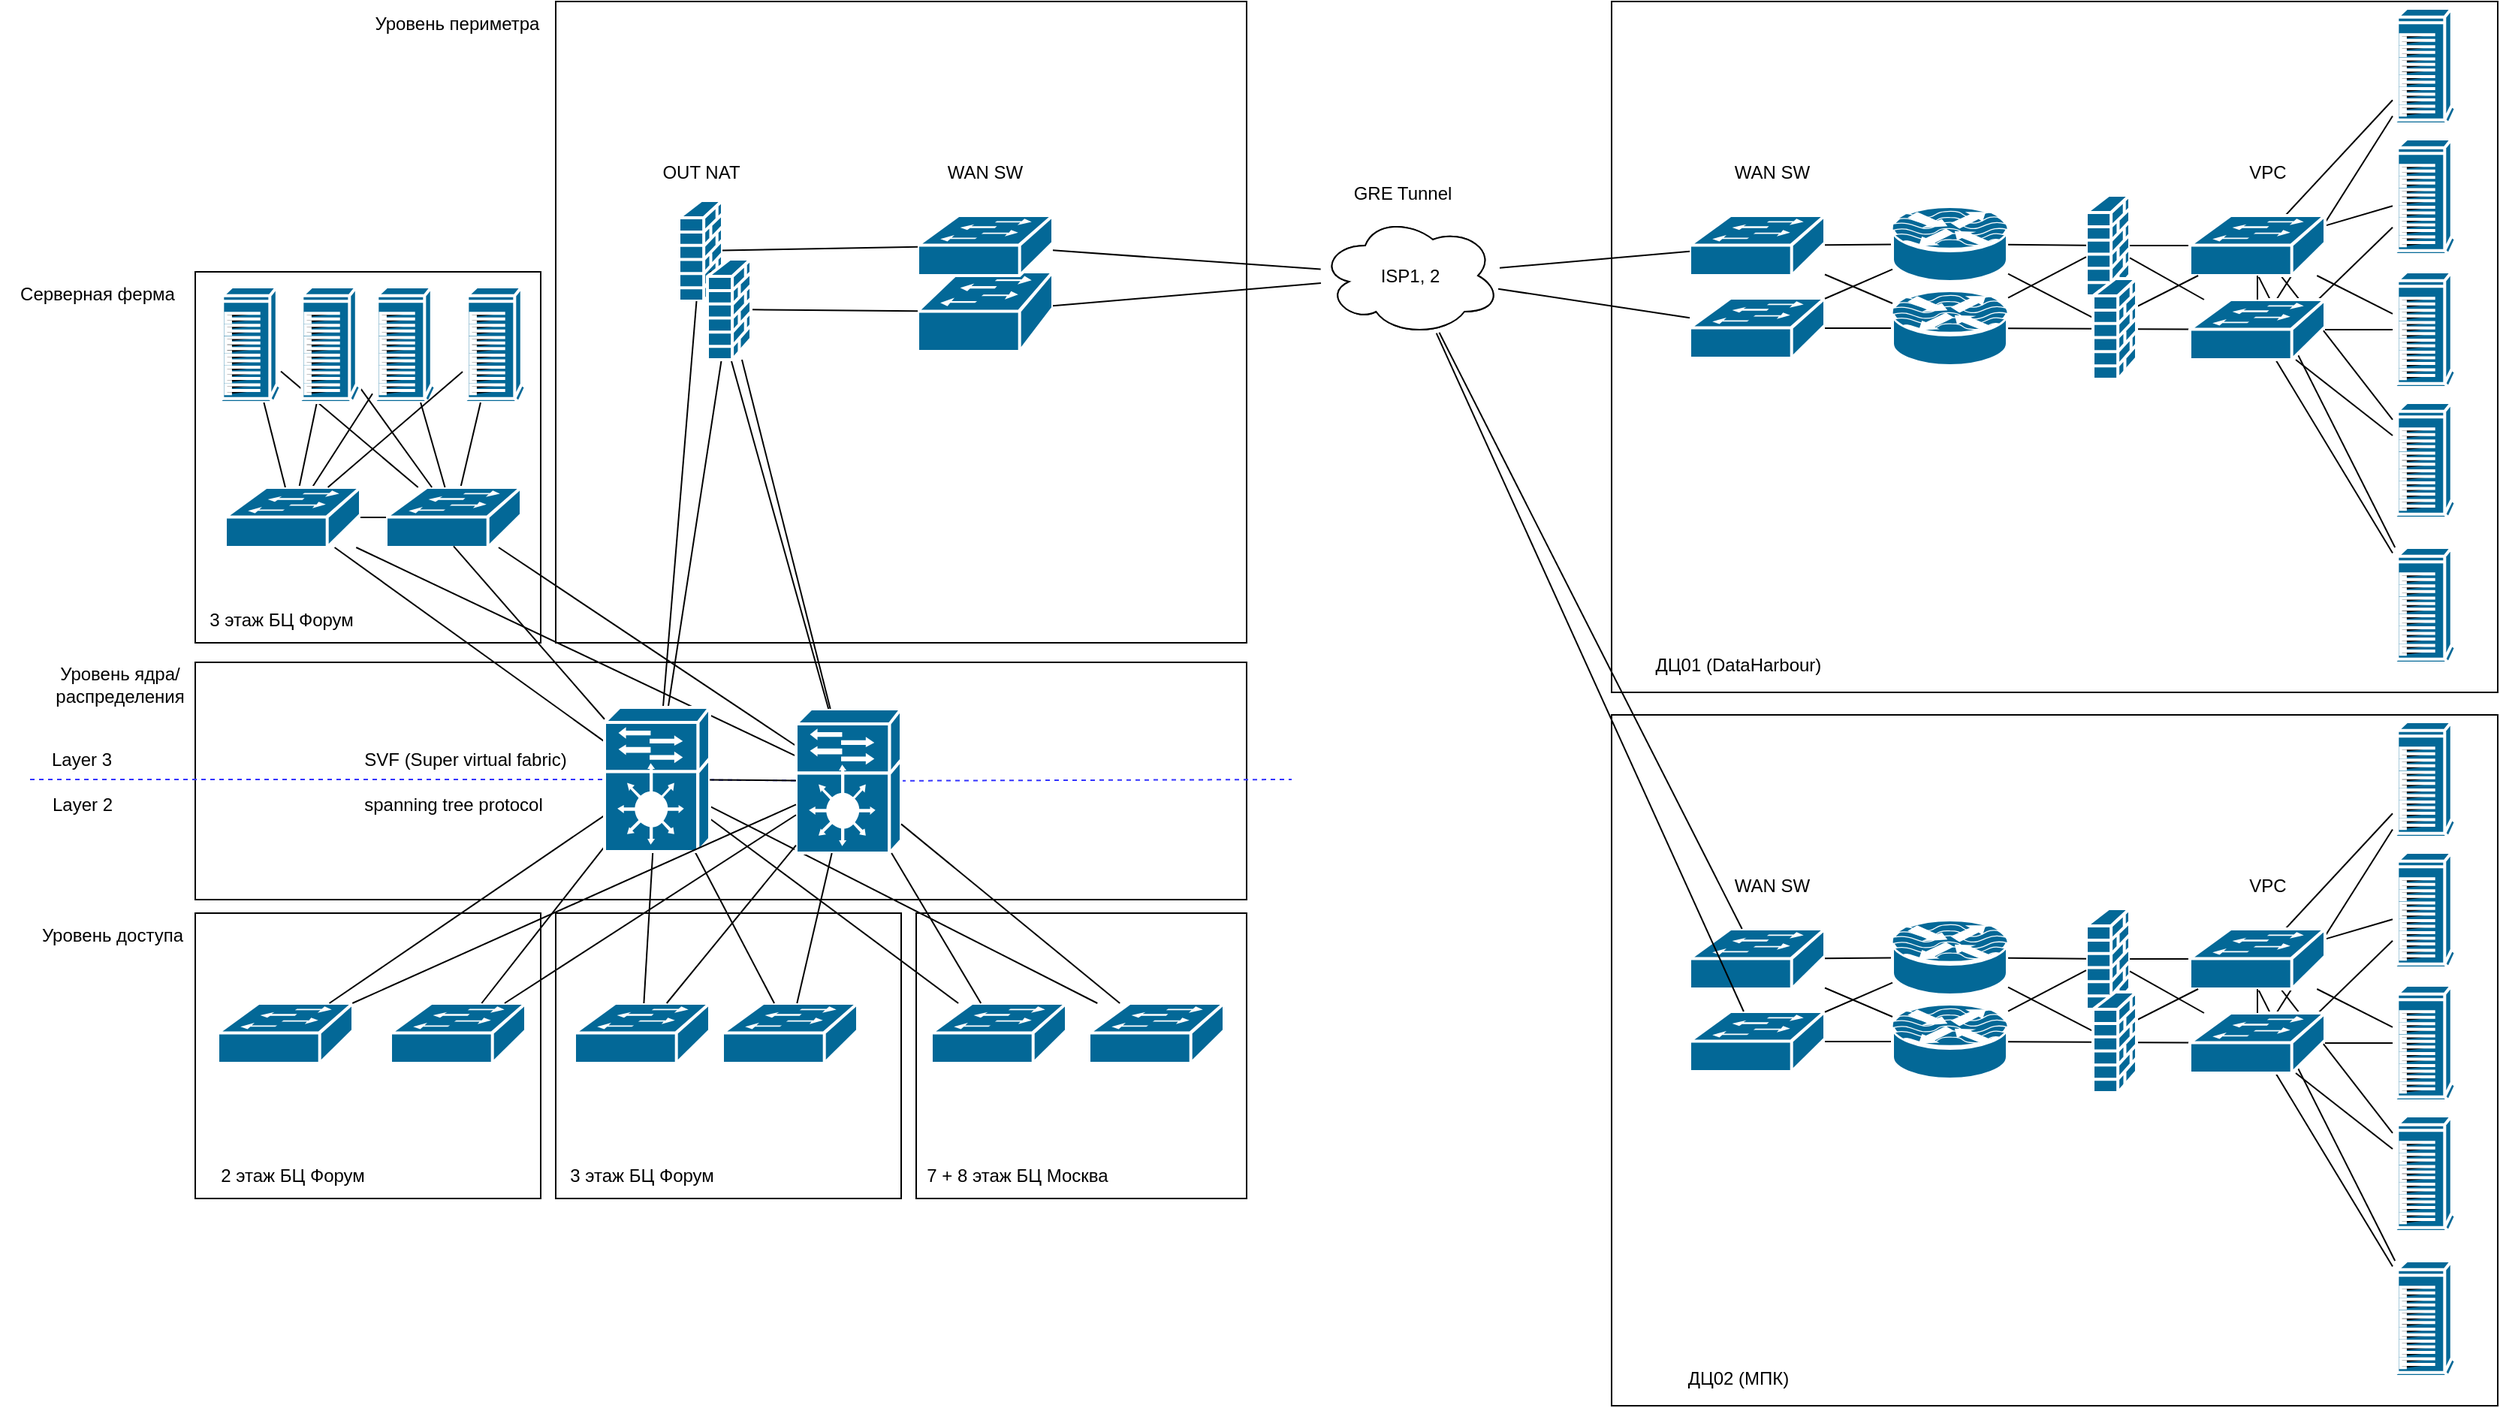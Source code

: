 <mxfile version="16.1.0" type="github">
  <diagram name="Page-1" id="c37626ed-c26b-45fb-9056-f9ebc6bb27b6">
    <mxGraphModel dx="3288" dy="1222" grid="1" gridSize="10" guides="1" tooltips="1" connect="1" arrows="1" fold="1" page="1" pageScale="1" pageWidth="1100" pageHeight="850" background="none" math="0" shadow="0">
      <root>
        <mxCell id="0" />
        <mxCell id="1" parent="0" />
        <mxCell id="PxXhfYdOt0HMLkNPLdq_-38" value="" style="rounded=0;whiteSpace=wrap;html=1;" parent="1" vertex="1">
          <mxGeometry x="-730" y="10" width="460" height="427" as="geometry" />
        </mxCell>
        <mxCell id="PxXhfYdOt0HMLkNPLdq_-30" value="" style="rounded=0;whiteSpace=wrap;html=1;" parent="1" vertex="1">
          <mxGeometry x="-970" y="450" width="700" height="158" as="geometry" />
        </mxCell>
        <mxCell id="PxXhfYdOt0HMLkNPLdq_-10" value="" style="shape=mxgraph.cisco.security.firewall;sketch=0;html=1;pointerEvents=1;dashed=0;fillColor=#036897;strokeColor=#ffffff;strokeWidth=2;verticalLabelPosition=bottom;verticalAlign=top;align=center;outlineConnect=0;" parent="1" vertex="1">
          <mxGeometry x="-648" y="142.5" width="29" height="67" as="geometry" />
        </mxCell>
        <mxCell id="PxXhfYdOt0HMLkNPLdq_-21" value="" style="shape=mxgraph.cisco.switches.workgroup_switch;sketch=0;html=1;pointerEvents=1;dashed=0;fillColor=#036897;strokeColor=#ffffff;strokeWidth=2;verticalLabelPosition=bottom;verticalAlign=top;align=center;outlineConnect=0;" parent="1" vertex="1">
          <mxGeometry x="-489" y="190" width="90" height="53" as="geometry" />
        </mxCell>
        <mxCell id="PxXhfYdOt0HMLkNPLdq_-22" value="" style="shape=mxgraph.cisco.switches.workgroup_switch;sketch=0;html=1;pointerEvents=1;dashed=0;fillColor=#036897;strokeColor=#ffffff;strokeWidth=2;verticalLabelPosition=bottom;verticalAlign=top;align=center;outlineConnect=0;" parent="1" vertex="1">
          <mxGeometry x="-489" y="152.5" width="90" height="40" as="geometry" />
        </mxCell>
        <mxCell id="PxXhfYdOt0HMLkNPLdq_-29" value="Уровень периметра" style="text;html=1;strokeColor=none;fillColor=none;align=center;verticalAlign=middle;whiteSpace=wrap;rounded=0;" parent="1" vertex="1">
          <mxGeometry x="-863.5" y="10" width="135" height="30" as="geometry" />
        </mxCell>
        <mxCell id="PxXhfYdOt0HMLkNPLdq_-31" value="Уровень ядра/распределения" style="text;html=1;strokeColor=none;fillColor=none;align=center;verticalAlign=middle;whiteSpace=wrap;rounded=0;" parent="1" vertex="1">
          <mxGeometry x="-1070" y="450" width="100" height="30" as="geometry" />
        </mxCell>
        <mxCell id="PxXhfYdOt0HMLkNPLdq_-45" value="" style="rounded=0;whiteSpace=wrap;html=1;" parent="1" vertex="1">
          <mxGeometry x="-970" y="617" width="230" height="190" as="geometry" />
        </mxCell>
        <mxCell id="PxXhfYdOt0HMLkNPLdq_-64" value="Уровень доступа" style="text;html=1;strokeColor=none;fillColor=none;align=center;verticalAlign=middle;whiteSpace=wrap;rounded=0;" parent="1" vertex="1">
          <mxGeometry x="-1080" y="617" width="110" height="30" as="geometry" />
        </mxCell>
        <mxCell id="PxXhfYdOt0HMLkNPLdq_-65" value="2 этаж БЦ Форум" style="text;html=1;strokeColor=none;fillColor=none;align=center;verticalAlign=middle;whiteSpace=wrap;rounded=0;" parent="1" vertex="1">
          <mxGeometry x="-970" y="777" width="130" height="30" as="geometry" />
        </mxCell>
        <mxCell id="PxXhfYdOt0HMLkNPLdq_-17" value="" style="shape=mxgraph.cisco.switches.workgroup_switch;sketch=0;html=1;pointerEvents=1;dashed=0;fillColor=#036897;strokeColor=#ffffff;strokeWidth=2;verticalLabelPosition=bottom;verticalAlign=top;align=center;outlineConnect=0;" parent="1" vertex="1">
          <mxGeometry x="-955" y="677" width="90" height="40" as="geometry" />
        </mxCell>
        <mxCell id="PxXhfYdOt0HMLkNPLdq_-16" value="" style="shape=mxgraph.cisco.switches.workgroup_switch;sketch=0;html=1;pointerEvents=1;dashed=0;fillColor=#036897;strokeColor=#ffffff;strokeWidth=2;verticalLabelPosition=bottom;verticalAlign=top;align=center;outlineConnect=0;" parent="1" vertex="1">
          <mxGeometry x="-840" y="677" width="90" height="40" as="geometry" />
        </mxCell>
        <mxCell id="PxXhfYdOt0HMLkNPLdq_-67" value="ISP1, 2" style="ellipse;shape=cloud;whiteSpace=wrap;html=1;" parent="1" vertex="1">
          <mxGeometry x="-221" y="152.5" width="120" height="80" as="geometry" />
        </mxCell>
        <mxCell id="PxXhfYdOt0HMLkNPLdq_-68" value="" style="endArrow=none;html=1;rounded=0;" parent="1" source="PxXhfYdOt0HMLkNPLdq_-17" target="PxXhfYdOt0HMLkNPLdq_-3" edge="1">
          <mxGeometry width="50" height="50" relative="1" as="geometry">
            <mxPoint x="-621" y="682" as="sourcePoint" />
            <mxPoint x="-525.0" y="570.25" as="targetPoint" />
          </mxGeometry>
        </mxCell>
        <mxCell id="PxXhfYdOt0HMLkNPLdq_-73" value="" style="rounded=0;whiteSpace=wrap;html=1;" parent="1" vertex="1">
          <mxGeometry x="-730" y="617" width="230" height="190" as="geometry" />
        </mxCell>
        <mxCell id="PxXhfYdOt0HMLkNPLdq_-74" value="" style="shape=mxgraph.cisco.switches.workgroup_switch;sketch=0;html=1;pointerEvents=1;dashed=0;fillColor=#036897;strokeColor=#ffffff;strokeWidth=2;verticalLabelPosition=bottom;verticalAlign=top;align=center;outlineConnect=0;" parent="1" vertex="1">
          <mxGeometry x="-619" y="677" width="90" height="40" as="geometry" />
        </mxCell>
        <mxCell id="PxXhfYdOt0HMLkNPLdq_-75" value="" style="shape=mxgraph.cisco.switches.workgroup_switch;sketch=0;html=1;pointerEvents=1;dashed=0;fillColor=#036897;strokeColor=#ffffff;strokeWidth=2;verticalLabelPosition=bottom;verticalAlign=top;align=center;outlineConnect=0;" parent="1" vertex="1">
          <mxGeometry x="-717.5" y="677" width="90" height="40" as="geometry" />
        </mxCell>
        <mxCell id="PxXhfYdOt0HMLkNPLdq_-76" value="" style="endArrow=none;html=1;rounded=0;" parent="1" source="PxXhfYdOt0HMLkNPLdq_-75" target="PxXhfYdOt0HMLkNPLdq_-3" edge="1">
          <mxGeometry width="50" height="50" relative="1" as="geometry">
            <mxPoint x="-300" y="752" as="sourcePoint" />
            <mxPoint x="-730.443" y="586" as="targetPoint" />
          </mxGeometry>
        </mxCell>
        <mxCell id="PxXhfYdOt0HMLkNPLdq_-77" value="" style="endArrow=none;html=1;rounded=0;" parent="1" source="PxXhfYdOt0HMLkNPLdq_-74" target="PxXhfYdOt0HMLkNPLdq_-3" edge="1">
          <mxGeometry width="50" height="50" relative="1" as="geometry">
            <mxPoint x="40" y="742" as="sourcePoint" />
            <mxPoint x="-328.788" y="585" as="targetPoint" />
          </mxGeometry>
        </mxCell>
        <mxCell id="PxXhfYdOt0HMLkNPLdq_-80" value="3 этаж БЦ Форум" style="text;html=1;strokeColor=none;fillColor=none;align=center;verticalAlign=middle;whiteSpace=wrap;rounded=0;" parent="1" vertex="1">
          <mxGeometry x="-730" y="777" width="115" height="30" as="geometry" />
        </mxCell>
        <mxCell id="PxXhfYdOt0HMLkNPLdq_-81" value="" style="rounded=0;whiteSpace=wrap;html=1;" parent="1" vertex="1">
          <mxGeometry x="-490" y="617" width="220" height="190" as="geometry" />
        </mxCell>
        <mxCell id="PxXhfYdOt0HMLkNPLdq_-82" value="" style="shape=mxgraph.cisco.switches.workgroup_switch;sketch=0;html=1;pointerEvents=1;dashed=0;fillColor=#036897;strokeColor=#ffffff;strokeWidth=2;verticalLabelPosition=bottom;verticalAlign=top;align=center;outlineConnect=0;" parent="1" vertex="1">
          <mxGeometry x="-375" y="677" width="90" height="40" as="geometry" />
        </mxCell>
        <mxCell id="PxXhfYdOt0HMLkNPLdq_-83" value="" style="shape=mxgraph.cisco.switches.workgroup_switch;sketch=0;html=1;pointerEvents=1;dashed=0;fillColor=#036897;strokeColor=#ffffff;strokeWidth=2;verticalLabelPosition=bottom;verticalAlign=top;align=center;outlineConnect=0;" parent="1" vertex="1">
          <mxGeometry x="-480" y="677" width="90" height="40" as="geometry" />
        </mxCell>
        <mxCell id="PxXhfYdOt0HMLkNPLdq_-84" value="" style="endArrow=none;html=1;rounded=0;" parent="1" source="PxXhfYdOt0HMLkNPLdq_-83" target="PxXhfYdOt0HMLkNPLdq_-3" edge="1">
          <mxGeometry width="50" height="50" relative="1" as="geometry">
            <mxPoint x="-160" y="642" as="sourcePoint" />
            <mxPoint x="-124.762" y="570" as="targetPoint" />
          </mxGeometry>
        </mxCell>
        <mxCell id="PxXhfYdOt0HMLkNPLdq_-85" value="" style="endArrow=none;html=1;rounded=0;" parent="1" source="PxXhfYdOt0HMLkNPLdq_-82" target="PxXhfYdOt0HMLkNPLdq_-3" edge="1">
          <mxGeometry width="50" height="50" relative="1" as="geometry">
            <mxPoint x="190" y="702" as="sourcePoint" />
            <mxPoint x="-96.667" y="585" as="targetPoint" />
          </mxGeometry>
        </mxCell>
        <mxCell id="PxXhfYdOt0HMLkNPLdq_-88" value="7 + 8 этаж БЦ Москва" style="text;html=1;strokeColor=none;fillColor=none;align=center;verticalAlign=middle;whiteSpace=wrap;rounded=0;" parent="1" vertex="1">
          <mxGeometry x="-490" y="777" width="135" height="30" as="geometry" />
        </mxCell>
        <mxCell id="PxXhfYdOt0HMLkNPLdq_-89" value="Серверная ферма" style="text;html=1;strokeColor=none;fillColor=none;align=center;verticalAlign=middle;whiteSpace=wrap;rounded=0;" parent="1" vertex="1">
          <mxGeometry x="-1100" y="190" width="130" height="30" as="geometry" />
        </mxCell>
        <mxCell id="PxXhfYdOt0HMLkNPLdq_-99" value="" style="endArrow=none;html=1;rounded=0;" parent="1" source="PxXhfYdOt0HMLkNPLdq_-3" target="PxXhfYdOt0HMLkNPLdq_-10" edge="1">
          <mxGeometry width="50" height="50" relative="1" as="geometry">
            <mxPoint x="-490.483" y="480" as="sourcePoint" />
            <mxPoint x="-610" y="250" as="targetPoint" />
          </mxGeometry>
        </mxCell>
        <mxCell id="PxXhfYdOt0HMLkNPLdq_-100" value="" style="endArrow=none;html=1;rounded=0;" parent="1" source="PxXhfYdOt0HMLkNPLdq_-3" target="PxXhfYdOt0HMLkNPLdq_-9" edge="1">
          <mxGeometry width="50" height="50" relative="1" as="geometry">
            <mxPoint x="-525" y="363.5" as="sourcePoint" />
            <mxPoint x="-500" y="250" as="targetPoint" />
          </mxGeometry>
        </mxCell>
        <mxCell id="PxXhfYdOt0HMLkNPLdq_-101" value="" style="endArrow=none;dashed=1;html=1;dashPattern=1 3;strokeWidth=2;rounded=0;" parent="1" source="PxXhfYdOt0HMLkNPLdq_-10" target="PxXhfYdOt0HMLkNPLdq_-9" edge="1">
          <mxGeometry width="50" height="50" relative="1" as="geometry">
            <mxPoint x="-590" y="110" as="sourcePoint" />
            <mxPoint x="-540" y="60" as="targetPoint" />
          </mxGeometry>
        </mxCell>
        <mxCell id="PxXhfYdOt0HMLkNPLdq_-106" value="" style="endArrow=none;html=1;rounded=0;" parent="1" source="PxXhfYdOt0HMLkNPLdq_-10" target="PxXhfYdOt0HMLkNPLdq_-22" edge="1">
          <mxGeometry width="50" height="50" relative="1" as="geometry">
            <mxPoint x="-530" y="90" as="sourcePoint" />
            <mxPoint x="-480" y="40" as="targetPoint" />
          </mxGeometry>
        </mxCell>
        <mxCell id="PxXhfYdOt0HMLkNPLdq_-107" value="" style="endArrow=none;html=1;rounded=0;" parent="1" source="PxXhfYdOt0HMLkNPLdq_-9" target="PxXhfYdOt0HMLkNPLdq_-21" edge="1">
          <mxGeometry width="50" height="50" relative="1" as="geometry">
            <mxPoint x="-480" y="270" as="sourcePoint" />
            <mxPoint x="-430" y="220" as="targetPoint" />
          </mxGeometry>
        </mxCell>
        <mxCell id="PxXhfYdOt0HMLkNPLdq_-112" value="" style="endArrow=none;html=1;rounded=0;" parent="1" source="PxXhfYdOt0HMLkNPLdq_-22" target="PxXhfYdOt0HMLkNPLdq_-67" edge="1">
          <mxGeometry width="50" height="50" relative="1" as="geometry">
            <mxPoint x="-25.0" y="71.228" as="sourcePoint" />
            <mxPoint x="72.074" y="40.427" as="targetPoint" />
          </mxGeometry>
        </mxCell>
        <mxCell id="PxXhfYdOt0HMLkNPLdq_-113" value="" style="endArrow=none;html=1;rounded=0;" parent="1" source="PxXhfYdOt0HMLkNPLdq_-21" target="PxXhfYdOt0HMLkNPLdq_-67" edge="1">
          <mxGeometry width="50" height="50" relative="1" as="geometry">
            <mxPoint x="-25.0" y="127.717" as="sourcePoint" />
            <mxPoint x="110" y="270" as="targetPoint" />
          </mxGeometry>
        </mxCell>
        <mxCell id="bwzNWk_gbyNqQ0NpO8AQ-2" value="3 этаж БЦ Форум" style="text;html=1;strokeColor=none;fillColor=none;align=center;verticalAlign=middle;whiteSpace=wrap;rounded=0;" parent="1" vertex="1">
          <mxGeometry x="-970" y="407" width="115" height="30" as="geometry" />
        </mxCell>
        <mxCell id="bwzNWk_gbyNqQ0NpO8AQ-4" value="Layer 2" style="text;html=1;strokeColor=none;fillColor=none;align=center;verticalAlign=middle;whiteSpace=wrap;rounded=0;" parent="1" vertex="1">
          <mxGeometry x="-1070" y="530" width="50" height="30" as="geometry" />
        </mxCell>
        <mxCell id="bwzNWk_gbyNqQ0NpO8AQ-5" value="Layer 3" style="text;html=1;strokeColor=none;fillColor=none;align=center;verticalAlign=middle;whiteSpace=wrap;rounded=0;" parent="1" vertex="1">
          <mxGeometry x="-1070" y="500" width="49" height="30" as="geometry" />
        </mxCell>
        <mxCell id="bwzNWk_gbyNqQ0NpO8AQ-9" value="spanning tree protocol" style="text;html=1;strokeColor=none;fillColor=none;align=center;verticalAlign=middle;whiteSpace=wrap;rounded=0;" parent="1" vertex="1">
          <mxGeometry x="-873" y="530" width="150" height="30" as="geometry" />
        </mxCell>
        <mxCell id="bwzNWk_gbyNqQ0NpO8AQ-11" value="SVF (Super virtual fabric)" style="text;html=1;strokeColor=none;fillColor=none;align=center;verticalAlign=middle;whiteSpace=wrap;rounded=0;" parent="1" vertex="1">
          <mxGeometry x="-890" y="505" width="200" height="20" as="geometry" />
        </mxCell>
        <mxCell id="bwzNWk_gbyNqQ0NpO8AQ-14" value="OUT NAT" style="text;html=1;strokeColor=none;fillColor=none;align=center;verticalAlign=middle;whiteSpace=wrap;rounded=0;" parent="1" vertex="1">
          <mxGeometry x="-668.5" y="109" width="70" height="30" as="geometry" />
        </mxCell>
        <mxCell id="PxXhfYdOt0HMLkNPLdq_-43" value="" style="rounded=0;whiteSpace=wrap;html=1;" parent="1" vertex="1">
          <mxGeometry x="-970" y="190" width="230" height="247" as="geometry" />
        </mxCell>
        <mxCell id="PxXhfYdOt0HMLkNPLdq_-119" value="" style="shape=mxgraph.cisco.computers_and_peripherals.ibm_tower;sketch=0;html=1;pointerEvents=1;dashed=0;fillColor=#036897;strokeColor=#ffffff;strokeWidth=2;verticalLabelPosition=bottom;verticalAlign=top;align=center;outlineConnect=0;" parent="1" vertex="1">
          <mxGeometry x="-955" y="200" width="42" height="77" as="geometry" />
        </mxCell>
        <mxCell id="PxXhfYdOt0HMLkNPLdq_-121" value="" style="shape=mxgraph.cisco.computers_and_peripherals.ibm_tower;sketch=0;html=1;pointerEvents=1;dashed=0;fillColor=#036897;strokeColor=#ffffff;strokeWidth=2;verticalLabelPosition=bottom;verticalAlign=top;align=center;outlineConnect=0;" parent="1" vertex="1">
          <mxGeometry x="-852" y="200" width="42" height="77" as="geometry" />
        </mxCell>
        <mxCell id="PxXhfYdOt0HMLkNPLdq_-122" value="" style="shape=mxgraph.cisco.computers_and_peripherals.ibm_tower;sketch=0;html=1;pointerEvents=1;dashed=0;fillColor=#036897;strokeColor=#ffffff;strokeWidth=2;verticalLabelPosition=bottom;verticalAlign=top;align=center;outlineConnect=0;" parent="1" vertex="1">
          <mxGeometry x="-792" y="200" width="42" height="77" as="geometry" />
        </mxCell>
        <mxCell id="PxXhfYdOt0HMLkNPLdq_-126" value="" style="endArrow=none;html=1;rounded=0;" parent="1" target="PxXhfYdOt0HMLkNPLdq_-122" edge="1" source="4veBIrXeDfPBoVTcfMMj-2">
          <mxGeometry width="50" height="50" relative="1" as="geometry">
            <mxPoint x="-833.3" y="345" as="sourcePoint" />
            <mxPoint x="-770" y="280" as="targetPoint" />
          </mxGeometry>
        </mxCell>
        <mxCell id="PxXhfYdOt0HMLkNPLdq_-125" value="" style="endArrow=none;html=1;rounded=0;" parent="1" target="PxXhfYdOt0HMLkNPLdq_-121" edge="1" source="s12xwI9T4ueXgwE4ha7B-1">
          <mxGeometry width="50" height="50" relative="1" as="geometry">
            <mxPoint x="-842.787" y="345" as="sourcePoint" />
            <mxPoint x="-790" y="270" as="targetPoint" />
          </mxGeometry>
        </mxCell>
        <mxCell id="PxXhfYdOt0HMLkNPLdq_-124" value="" style="endArrow=none;html=1;rounded=0;" parent="1" target="PxXhfYdOt0HMLkNPLdq_-120" edge="1" source="s12xwI9T4ueXgwE4ha7B-1">
          <mxGeometry width="50" height="50" relative="1" as="geometry">
            <mxPoint x="-850.692" y="345" as="sourcePoint" />
            <mxPoint x="-810" y="260" as="targetPoint" />
          </mxGeometry>
        </mxCell>
        <mxCell id="PxXhfYdOt0HMLkNPLdq_-123" value="" style="endArrow=none;html=1;rounded=0;" parent="1" target="PxXhfYdOt0HMLkNPLdq_-119" edge="1" source="4veBIrXeDfPBoVTcfMMj-2">
          <mxGeometry width="50" height="50" relative="1" as="geometry">
            <mxPoint x="-859.071" y="345" as="sourcePoint" />
            <mxPoint x="-870" y="270" as="targetPoint" />
          </mxGeometry>
        </mxCell>
        <mxCell id="PxXhfYdOt0HMLkNPLdq_-90" value="" style="endArrow=none;html=1;rounded=0;" parent="1" source="PxXhfYdOt0HMLkNPLdq_-3" target="s12xwI9T4ueXgwE4ha7B-1" edge="1">
          <mxGeometry width="50" height="50" relative="1" as="geometry">
            <mxPoint x="-900" y="410" as="sourcePoint" />
            <mxPoint x="-802.283" y="385" as="targetPoint" />
          </mxGeometry>
        </mxCell>
        <mxCell id="bwzNWk_gbyNqQ0NpO8AQ-8" value="" style="endArrow=none;dashed=1;html=1;rounded=0;strokeColor=#3333FF;startArrow=none;" parent="1" edge="1" source="4veBIrXeDfPBoVTcfMMj-1">
          <mxGeometry width="50" height="50" relative="1" as="geometry">
            <mxPoint x="-1080" y="528" as="sourcePoint" />
            <mxPoint x="-240" y="528" as="targetPoint" />
          </mxGeometry>
        </mxCell>
        <mxCell id="s12xwI9T4ueXgwE4ha7B-1" value="" style="shape=mxgraph.cisco.switches.workgroup_switch;sketch=0;html=1;pointerEvents=1;dashed=0;fillColor=#036897;strokeColor=#ffffff;strokeWidth=2;verticalLabelPosition=bottom;verticalAlign=top;align=center;outlineConnect=0;" parent="1" vertex="1">
          <mxGeometry x="-950" y="333.5" width="90" height="40" as="geometry" />
        </mxCell>
        <mxCell id="bwzNWk_gbyNqQ0NpO8AQ-18" value="3 этаж БЦ Форум" style="text;html=1;strokeColor=none;fillColor=none;align=center;verticalAlign=middle;whiteSpace=wrap;rounded=0;" parent="1" vertex="1">
          <mxGeometry x="-970" y="407" width="115" height="30" as="geometry" />
        </mxCell>
        <mxCell id="bwzNWk_gbyNqQ0NpO8AQ-22" value="GRE Tunnel" style="text;html=1;strokeColor=none;fillColor=none;align=center;verticalAlign=middle;whiteSpace=wrap;rounded=0;" parent="1" vertex="1">
          <mxGeometry x="-201" y="122.5" width="70" height="30" as="geometry" />
        </mxCell>
        <mxCell id="8c90Ithy7EAcmlKgMASi-1" value="" style="rounded=0;whiteSpace=wrap;html=1;" parent="1" vertex="1">
          <mxGeometry x="-27" y="10" width="590" height="460" as="geometry" />
        </mxCell>
        <mxCell id="8c90Ithy7EAcmlKgMASi-3" value="" style="shape=mxgraph.cisco.security.firewall;sketch=0;html=1;pointerEvents=1;dashed=0;fillColor=#036897;strokeColor=#ffffff;strokeWidth=2;verticalLabelPosition=bottom;verticalAlign=top;align=center;outlineConnect=0;" parent="1" vertex="1">
          <mxGeometry x="289" y="139" width="29" height="67" as="geometry" />
        </mxCell>
        <mxCell id="8c90Ithy7EAcmlKgMASi-4" value="" style="shape=mxgraph.cisco.switches.workgroup_switch;sketch=0;html=1;pointerEvents=1;dashed=0;fillColor=#036897;strokeColor=#ffffff;strokeWidth=2;verticalLabelPosition=bottom;verticalAlign=top;align=center;outlineConnect=0;" parent="1" vertex="1">
          <mxGeometry x="25" y="207.5" width="90" height="40" as="geometry" />
        </mxCell>
        <mxCell id="8c90Ithy7EAcmlKgMASi-5" value="" style="shape=mxgraph.cisco.switches.workgroup_switch;sketch=0;html=1;pointerEvents=1;dashed=0;fillColor=#036897;strokeColor=#ffffff;strokeWidth=2;verticalLabelPosition=bottom;verticalAlign=top;align=center;outlineConnect=0;" parent="1" vertex="1">
          <mxGeometry x="25" y="152.5" width="90" height="40" as="geometry" />
        </mxCell>
        <mxCell id="8c90Ithy7EAcmlKgMASi-13" value="ISP1, 2" style="ellipse;shape=cloud;whiteSpace=wrap;html=1;" parent="1" vertex="1">
          <mxGeometry x="-221" y="152.5" width="120" height="80" as="geometry" />
        </mxCell>
        <mxCell id="8c90Ithy7EAcmlKgMASi-31" value="" style="endArrow=none;dashed=1;html=1;dashPattern=1 3;strokeWidth=2;rounded=0;" parent="1" source="8c90Ithy7EAcmlKgMASi-3" target="8c90Ithy7EAcmlKgMASi-36" edge="1">
          <mxGeometry width="50" height="50" relative="1" as="geometry">
            <mxPoint x="-37" y="100" as="sourcePoint" />
            <mxPoint x="13" y="50" as="targetPoint" />
          </mxGeometry>
        </mxCell>
        <mxCell id="8c90Ithy7EAcmlKgMASi-32" value="" style="endArrow=none;html=1;rounded=0;startArrow=none;" parent="1" source="4veBIrXeDfPBoVTcfMMj-26" target="8c90Ithy7EAcmlKgMASi-5" edge="1">
          <mxGeometry width="50" height="50" relative="1" as="geometry">
            <mxPoint x="23" y="80" as="sourcePoint" />
            <mxPoint x="73" y="30" as="targetPoint" />
          </mxGeometry>
        </mxCell>
        <mxCell id="8c90Ithy7EAcmlKgMASi-33" value="" style="endArrow=none;html=1;rounded=0;startArrow=none;" parent="1" source="4veBIrXeDfPBoVTcfMMj-28" target="8c90Ithy7EAcmlKgMASi-4" edge="1">
          <mxGeometry width="50" height="50" relative="1" as="geometry">
            <mxPoint x="73" y="260" as="sourcePoint" />
            <mxPoint x="123" y="210" as="targetPoint" />
          </mxGeometry>
        </mxCell>
        <mxCell id="8c90Ithy7EAcmlKgMASi-34" value="" style="endArrow=none;html=1;rounded=0;" parent="1" source="8c90Ithy7EAcmlKgMASi-5" target="8c90Ithy7EAcmlKgMASi-13" edge="1">
          <mxGeometry width="50" height="50" relative="1" as="geometry">
            <mxPoint x="1018.0" y="71.228" as="sourcePoint" />
            <mxPoint x="1115.074" y="40.427" as="targetPoint" />
          </mxGeometry>
        </mxCell>
        <mxCell id="8c90Ithy7EAcmlKgMASi-35" value="" style="endArrow=none;html=1;rounded=0;" parent="1" source="8c90Ithy7EAcmlKgMASi-4" target="8c90Ithy7EAcmlKgMASi-13" edge="1">
          <mxGeometry width="50" height="50" relative="1" as="geometry">
            <mxPoint x="1018.0" y="127.717" as="sourcePoint" />
            <mxPoint x="1153" y="270" as="targetPoint" />
          </mxGeometry>
        </mxCell>
        <mxCell id="8c90Ithy7EAcmlKgMASi-45" value="" style="shape=mxgraph.cisco.computers_and_peripherals.ibm_tower;sketch=0;html=1;pointerEvents=1;dashed=0;fillColor=#036897;strokeColor=#ffffff;strokeWidth=2;verticalLabelPosition=bottom;verticalAlign=top;align=center;outlineConnect=0;" parent="1" vertex="1">
          <mxGeometry x="493" y="190" width="42" height="77" as="geometry" />
        </mxCell>
        <mxCell id="8c90Ithy7EAcmlKgMASi-46" value="" style="shape=mxgraph.cisco.computers_and_peripherals.ibm_tower;sketch=0;html=1;pointerEvents=1;dashed=0;fillColor=#036897;strokeColor=#ffffff;strokeWidth=2;verticalLabelPosition=bottom;verticalAlign=top;align=center;outlineConnect=0;" parent="1" vertex="1">
          <mxGeometry x="493" y="277" width="42" height="77" as="geometry" />
        </mxCell>
        <mxCell id="8c90Ithy7EAcmlKgMASi-47" value="" style="shape=mxgraph.cisco.computers_and_peripherals.ibm_tower;sketch=0;html=1;pointerEvents=1;dashed=0;fillColor=#036897;strokeColor=#ffffff;strokeWidth=2;verticalLabelPosition=bottom;verticalAlign=top;align=center;outlineConnect=0;" parent="1" vertex="1">
          <mxGeometry x="493" y="14.5" width="42" height="77" as="geometry" />
        </mxCell>
        <mxCell id="8c90Ithy7EAcmlKgMASi-48" value="" style="shape=mxgraph.cisco.computers_and_peripherals.ibm_tower;sketch=0;html=1;pointerEvents=1;dashed=0;fillColor=#036897;strokeColor=#ffffff;strokeWidth=2;verticalLabelPosition=bottom;verticalAlign=top;align=center;outlineConnect=0;" parent="1" vertex="1">
          <mxGeometry x="493" y="101.5" width="42" height="77" as="geometry" />
        </mxCell>
        <mxCell id="8c90Ithy7EAcmlKgMASi-49" value="" style="endArrow=none;html=1;rounded=0;" parent="1" source="8c90Ithy7EAcmlKgMASi-55" target="8c90Ithy7EAcmlKgMASi-48" edge="1">
          <mxGeometry width="50" height="50" relative="1" as="geometry">
            <mxPoint x="454.7" y="323" as="sourcePoint" />
            <mxPoint x="518" y="258" as="targetPoint" />
          </mxGeometry>
        </mxCell>
        <mxCell id="8c90Ithy7EAcmlKgMASi-50" value="" style="endArrow=none;html=1;rounded=0;" parent="1" source="8c90Ithy7EAcmlKgMASi-55" target="8c90Ithy7EAcmlKgMASi-47" edge="1">
          <mxGeometry width="50" height="50" relative="1" as="geometry">
            <mxPoint x="445.213" y="323" as="sourcePoint" />
            <mxPoint x="498" y="248" as="targetPoint" />
          </mxGeometry>
        </mxCell>
        <mxCell id="8c90Ithy7EAcmlKgMASi-51" value="" style="endArrow=none;html=1;rounded=0;" parent="1" source="8c90Ithy7EAcmlKgMASi-62" target="8c90Ithy7EAcmlKgMASi-46" edge="1">
          <mxGeometry width="50" height="50" relative="1" as="geometry">
            <mxPoint x="437.308" y="323" as="sourcePoint" />
            <mxPoint x="478" y="238" as="targetPoint" />
          </mxGeometry>
        </mxCell>
        <mxCell id="8c90Ithy7EAcmlKgMASi-52" value="" style="endArrow=none;html=1;rounded=0;" parent="1" source="8c90Ithy7EAcmlKgMASi-62" target="8c90Ithy7EAcmlKgMASi-45" edge="1">
          <mxGeometry width="50" height="50" relative="1" as="geometry">
            <mxPoint x="428.929" y="323" as="sourcePoint" />
            <mxPoint x="418" y="248" as="targetPoint" />
          </mxGeometry>
        </mxCell>
        <mxCell id="8c90Ithy7EAcmlKgMASi-56" value="ДЦ01 (DataHarbour)" style="text;html=1;strokeColor=none;fillColor=none;align=center;verticalAlign=middle;whiteSpace=wrap;rounded=0;" parent="1" vertex="1">
          <mxGeometry y="437" width="115" height="30" as="geometry" />
        </mxCell>
        <mxCell id="8c90Ithy7EAcmlKgMASi-63" value="" style="endArrow=none;html=1;rounded=0;" parent="1" source="8c90Ithy7EAcmlKgMASi-3" target="8c90Ithy7EAcmlKgMASi-55" edge="1">
          <mxGeometry width="50" height="50" relative="1" as="geometry">
            <mxPoint x="294.443" y="151.5" as="sourcePoint" />
            <mxPoint x="373" y="288.797" as="targetPoint" />
          </mxGeometry>
        </mxCell>
        <mxCell id="8c90Ithy7EAcmlKgMASi-64" value="" style="endArrow=none;html=1;rounded=0;" parent="1" source="8c90Ithy7EAcmlKgMASi-36" target="8c90Ithy7EAcmlKgMASi-62" edge="1">
          <mxGeometry width="50" height="50" relative="1" as="geometry">
            <mxPoint x="202.0" y="87.5" as="sourcePoint" />
            <mxPoint x="238" y="87.5" as="targetPoint" />
          </mxGeometry>
        </mxCell>
        <mxCell id="8c90Ithy7EAcmlKgMASi-66" value="" style="shape=mxgraph.cisco.computers_and_peripherals.ibm_tower;sketch=0;html=1;pointerEvents=1;dashed=0;fillColor=#036897;strokeColor=#ffffff;strokeWidth=2;verticalLabelPosition=bottom;verticalAlign=top;align=center;outlineConnect=0;" parent="1" vertex="1">
          <mxGeometry x="493" y="373.5" width="42" height="77" as="geometry" />
        </mxCell>
        <mxCell id="8c90Ithy7EAcmlKgMASi-67" value="" style="endArrow=none;html=1;rounded=0;" parent="1" source="8c90Ithy7EAcmlKgMASi-62" target="8c90Ithy7EAcmlKgMASi-66" edge="1">
          <mxGeometry width="50" height="50" relative="1" as="geometry">
            <mxPoint x="305.424" y="246.5" as="sourcePoint" />
            <mxPoint x="373" y="306.77" as="targetPoint" />
          </mxGeometry>
        </mxCell>
        <mxCell id="8c90Ithy7EAcmlKgMASi-68" value="" style="endArrow=none;html=1;rounded=0;exitX=0.5;exitY=0.98;exitDx=0;exitDy=0;exitPerimeter=0;" parent="1" source="8c90Ithy7EAcmlKgMASi-55" target="8c90Ithy7EAcmlKgMASi-66" edge="1">
          <mxGeometry width="50" height="50" relative="1" as="geometry">
            <mxPoint x="315.424" y="256.5" as="sourcePoint" />
            <mxPoint x="383" y="316.77" as="targetPoint" />
          </mxGeometry>
        </mxCell>
        <mxCell id="8c90Ithy7EAcmlKgMASi-69" value="" style="endArrow=none;html=1;rounded=0;" parent="1" source="8c90Ithy7EAcmlKgMASi-55" target="8c90Ithy7EAcmlKgMASi-46" edge="1">
          <mxGeometry width="50" height="50" relative="1" as="geometry">
            <mxPoint x="283" y="201.7" as="sourcePoint" />
            <mxPoint x="374.601" y="383.5" as="targetPoint" />
          </mxGeometry>
        </mxCell>
        <mxCell id="8c90Ithy7EAcmlKgMASi-70" value="" style="endArrow=none;html=1;rounded=0;" parent="1" source="8c90Ithy7EAcmlKgMASi-55" target="8c90Ithy7EAcmlKgMASi-45" edge="1">
          <mxGeometry width="50" height="50" relative="1" as="geometry">
            <mxPoint x="298.524" y="202.5" as="sourcePoint" />
            <mxPoint x="373" y="298.446" as="targetPoint" />
          </mxGeometry>
        </mxCell>
        <mxCell id="8c90Ithy7EAcmlKgMASi-71" value="" style="endArrow=none;html=1;rounded=0;exitX=0.5;exitY=0.98;exitDx=0;exitDy=0;exitPerimeter=0;" parent="1" source="8c90Ithy7EAcmlKgMASi-62" target="8c90Ithy7EAcmlKgMASi-48" edge="1">
          <mxGeometry width="50" height="50" relative="1" as="geometry">
            <mxPoint x="322.643" y="202.5" as="sourcePoint" />
            <mxPoint x="373" y="227.905" as="targetPoint" />
          </mxGeometry>
        </mxCell>
        <mxCell id="8c90Ithy7EAcmlKgMASi-72" value="" style="endArrow=none;html=1;rounded=0;" parent="1" source="8c90Ithy7EAcmlKgMASi-62" target="8c90Ithy7EAcmlKgMASi-47" edge="1">
          <mxGeometry width="50" height="50" relative="1" as="geometry">
            <mxPoint x="283" y="245.7" as="sourcePoint" />
            <mxPoint x="373" y="168.105" as="targetPoint" />
          </mxGeometry>
        </mxCell>
        <mxCell id="8c90Ithy7EAcmlKgMASi-62" value="" style="shape=mxgraph.cisco.switches.workgroup_switch;sketch=0;html=1;pointerEvents=1;dashed=0;fillColor=#036897;strokeColor=#ffffff;strokeWidth=2;verticalLabelPosition=bottom;verticalAlign=top;align=center;outlineConnect=0;" parent="1" vertex="1">
          <mxGeometry x="358" y="208.5" width="90" height="40" as="geometry" />
        </mxCell>
        <mxCell id="8c90Ithy7EAcmlKgMASi-55" value="" style="shape=mxgraph.cisco.switches.workgroup_switch;sketch=0;html=1;pointerEvents=1;dashed=0;fillColor=#036897;strokeColor=#ffffff;strokeWidth=2;verticalLabelPosition=bottom;verticalAlign=top;align=center;outlineConnect=0;" parent="1" vertex="1">
          <mxGeometry x="358" y="152.5" width="90" height="40" as="geometry" />
        </mxCell>
        <mxCell id="PxXhfYdOt0HMLkNPLdq_-72" value="" style="endArrow=none;html=1;rounded=0;" parent="1" source="PxXhfYdOt0HMLkNPLdq_-16" target="PxXhfYdOt0HMLkNPLdq_-3" edge="1">
          <mxGeometry width="50" height="50" relative="1" as="geometry">
            <mxPoint x="-1230" y="702" as="sourcePoint" />
            <mxPoint x="-767.425" y="586" as="targetPoint" />
          </mxGeometry>
        </mxCell>
        <mxCell id="4veBIrXeDfPBoVTcfMMj-2" value="" style="shape=mxgraph.cisco.switches.workgroup_switch;sketch=0;html=1;pointerEvents=1;dashed=0;fillColor=#036897;strokeColor=#ffffff;strokeWidth=2;verticalLabelPosition=bottom;verticalAlign=top;align=center;outlineConnect=0;" vertex="1" parent="1">
          <mxGeometry x="-843" y="333.5" width="90" height="40" as="geometry" />
        </mxCell>
        <mxCell id="4veBIrXeDfPBoVTcfMMj-3" value="" style="endArrow=none;html=1;rounded=0;" edge="1" parent="1" source="4veBIrXeDfPBoVTcfMMj-1" target="s12xwI9T4ueXgwE4ha7B-1">
          <mxGeometry width="50" height="50" relative="1" as="geometry">
            <mxPoint x="-643.5" y="525.461" as="sourcePoint" />
            <mxPoint x="-863.943" y="383.5" as="targetPoint" />
          </mxGeometry>
        </mxCell>
        <mxCell id="4veBIrXeDfPBoVTcfMMj-4" value="" style="endArrow=none;html=1;rounded=0;" edge="1" parent="1" source="4veBIrXeDfPBoVTcfMMj-1" target="4veBIrXeDfPBoVTcfMMj-2">
          <mxGeometry width="50" height="50" relative="1" as="geometry">
            <mxPoint x="-630" y="517.642" as="sourcePoint" />
            <mxPoint x="-860.616" y="383.5" as="targetPoint" />
          </mxGeometry>
        </mxCell>
        <mxCell id="4veBIrXeDfPBoVTcfMMj-5" value="" style="endArrow=none;html=1;rounded=0;entryX=0.5;entryY=0.98;entryDx=0;entryDy=0;entryPerimeter=0;" edge="1" parent="1" source="PxXhfYdOt0HMLkNPLdq_-3" target="4veBIrXeDfPBoVTcfMMj-2">
          <mxGeometry width="50" height="50" relative="1" as="geometry">
            <mxPoint x="-630" y="506.355" as="sourcePoint" />
            <mxPoint x="-765.88" y="383.5" as="targetPoint" />
          </mxGeometry>
        </mxCell>
        <mxCell id="4veBIrXeDfPBoVTcfMMj-1" value="" style="shape=mxgraph.cisco.controllers_and_modules.service_module;sketch=0;html=1;pointerEvents=1;dashed=0;fillColor=#036897;strokeColor=#ffffff;strokeWidth=2;verticalLabelPosition=bottom;verticalAlign=top;align=center;outlineConnect=0;" vertex="1" parent="1">
          <mxGeometry x="-570" y="481" width="70" height="96" as="geometry" />
        </mxCell>
        <mxCell id="4veBIrXeDfPBoVTcfMMj-6" value="" style="endArrow=none;dashed=1;html=1;rounded=0;strokeColor=#3333FF;startArrow=none;" edge="1" parent="1" source="PxXhfYdOt0HMLkNPLdq_-3" target="4veBIrXeDfPBoVTcfMMj-1">
          <mxGeometry width="50" height="50" relative="1" as="geometry">
            <mxPoint x="-1080" y="528" as="sourcePoint" />
            <mxPoint x="-240" y="528" as="targetPoint" />
          </mxGeometry>
        </mxCell>
        <mxCell id="PxXhfYdOt0HMLkNPLdq_-3" value="" style="shape=mxgraph.cisco.controllers_and_modules.service_module;sketch=0;html=1;pointerEvents=1;dashed=0;fillColor=#036897;strokeColor=#ffffff;strokeWidth=2;verticalLabelPosition=bottom;verticalAlign=top;align=center;outlineConnect=0;" parent="1" vertex="1">
          <mxGeometry x="-697.5" y="480" width="70" height="96" as="geometry" />
        </mxCell>
        <mxCell id="4veBIrXeDfPBoVTcfMMj-8" value="" style="endArrow=none;dashed=1;html=1;rounded=0;strokeColor=#3333FF;" edge="1" parent="1" target="PxXhfYdOt0HMLkNPLdq_-3">
          <mxGeometry width="50" height="50" relative="1" as="geometry">
            <mxPoint x="-1080" y="528" as="sourcePoint" />
            <mxPoint x="-583.5" y="537.341" as="targetPoint" />
          </mxGeometry>
        </mxCell>
        <mxCell id="4veBIrXeDfPBoVTcfMMj-9" value="" style="endArrow=none;html=1;rounded=0;" edge="1" parent="1" source="PxXhfYdOt0HMLkNPLdq_-3" target="4veBIrXeDfPBoVTcfMMj-1">
          <mxGeometry width="50" height="50" relative="1" as="geometry">
            <mxPoint x="-687.5" y="497.886" as="sourcePoint" />
            <mxPoint x="-788" y="382.7" as="targetPoint" />
          </mxGeometry>
        </mxCell>
        <mxCell id="4veBIrXeDfPBoVTcfMMj-10" value="" style="endArrow=none;html=1;rounded=0;" edge="1" parent="1" source="PxXhfYdOt0HMLkNPLdq_-17" target="4veBIrXeDfPBoVTcfMMj-1">
          <mxGeometry width="50" height="50" relative="1" as="geometry">
            <mxPoint x="-870.71" y="687.0" as="sourcePoint" />
            <mxPoint x="-687.5" y="561.899" as="targetPoint" />
          </mxGeometry>
        </mxCell>
        <mxCell id="4veBIrXeDfPBoVTcfMMj-11" value="" style="endArrow=none;html=1;rounded=0;" edge="1" parent="1" source="PxXhfYdOt0HMLkNPLdq_-16" target="4veBIrXeDfPBoVTcfMMj-1">
          <mxGeometry width="50" height="50" relative="1" as="geometry">
            <mxPoint x="-860.71" y="697.0" as="sourcePoint" />
            <mxPoint x="-677.5" y="571.899" as="targetPoint" />
          </mxGeometry>
        </mxCell>
        <mxCell id="4veBIrXeDfPBoVTcfMMj-12" value="" style="endArrow=none;html=1;rounded=0;" edge="1" parent="1" source="PxXhfYdOt0HMLkNPLdq_-75" target="4veBIrXeDfPBoVTcfMMj-1">
          <mxGeometry width="50" height="50" relative="1" as="geometry">
            <mxPoint x="-850.71" y="707.0" as="sourcePoint" />
            <mxPoint x="-667.5" y="581.899" as="targetPoint" />
          </mxGeometry>
        </mxCell>
        <mxCell id="4veBIrXeDfPBoVTcfMMj-13" value="" style="endArrow=none;html=1;rounded=0;" edge="1" parent="1" source="PxXhfYdOt0HMLkNPLdq_-74" target="4veBIrXeDfPBoVTcfMMj-1">
          <mxGeometry width="50" height="50" relative="1" as="geometry">
            <mxPoint x="-840.71" y="717.0" as="sourcePoint" />
            <mxPoint x="-657.5" y="591.899" as="targetPoint" />
          </mxGeometry>
        </mxCell>
        <mxCell id="4veBIrXeDfPBoVTcfMMj-14" value="" style="endArrow=none;html=1;rounded=0;" edge="1" parent="1" source="PxXhfYdOt0HMLkNPLdq_-83" target="4veBIrXeDfPBoVTcfMMj-1">
          <mxGeometry width="50" height="50" relative="1" as="geometry">
            <mxPoint x="-830.71" y="727.0" as="sourcePoint" />
            <mxPoint x="-647.5" y="601.899" as="targetPoint" />
          </mxGeometry>
        </mxCell>
        <mxCell id="4veBIrXeDfPBoVTcfMMj-15" value="" style="endArrow=none;html=1;rounded=0;" edge="1" parent="1" source="PxXhfYdOt0HMLkNPLdq_-82" target="4veBIrXeDfPBoVTcfMMj-1">
          <mxGeometry width="50" height="50" relative="1" as="geometry">
            <mxPoint x="-436.905" y="687.0" as="sourcePoint" />
            <mxPoint x="-496.429" y="587.0" as="targetPoint" />
          </mxGeometry>
        </mxCell>
        <mxCell id="4veBIrXeDfPBoVTcfMMj-16" value="" style="endArrow=none;html=1;rounded=0;" edge="1" parent="1" source="s12xwI9T4ueXgwE4ha7B-1" target="PxXhfYdOt0HMLkNPLdq_-119">
          <mxGeometry width="50" height="50" relative="1" as="geometry">
            <mxPoint x="-849.071" y="355" as="sourcePoint" />
            <mxPoint x="-903" y="278.348" as="targetPoint" />
          </mxGeometry>
        </mxCell>
        <mxCell id="4veBIrXeDfPBoVTcfMMj-18" value="" style="endArrow=none;html=1;rounded=0;" edge="1" parent="1" source="4veBIrXeDfPBoVTcfMMj-2" target="PxXhfYdOt0HMLkNPLdq_-120">
          <mxGeometry width="50" height="50" relative="1" as="geometry">
            <mxPoint x="-811.652" y="343.5" as="sourcePoint" />
            <mxPoint x="-903" y="266.257" as="targetPoint" />
          </mxGeometry>
        </mxCell>
        <mxCell id="4veBIrXeDfPBoVTcfMMj-19" value="" style="endArrow=none;html=1;rounded=0;" edge="1" parent="1" source="s12xwI9T4ueXgwE4ha7B-1" target="PxXhfYdOt0HMLkNPLdq_-122">
          <mxGeometry width="50" height="50" relative="1" as="geometry">
            <mxPoint x="-783.304" y="343.5" as="sourcePoint" />
            <mxPoint x="-770.039" y="287" as="targetPoint" />
          </mxGeometry>
        </mxCell>
        <mxCell id="4veBIrXeDfPBoVTcfMMj-20" value="" style="endArrow=none;html=1;rounded=0;" edge="1" parent="1" source="4veBIrXeDfPBoVTcfMMj-2" target="PxXhfYdOt0HMLkNPLdq_-121">
          <mxGeometry width="50" height="50" relative="1" as="geometry">
            <mxPoint x="-783.304" y="343.5" as="sourcePoint" />
            <mxPoint x="-770.039" y="287" as="targetPoint" />
          </mxGeometry>
        </mxCell>
        <mxCell id="PxXhfYdOt0HMLkNPLdq_-120" value="" style="shape=mxgraph.cisco.computers_and_peripherals.ibm_tower;sketch=0;html=1;pointerEvents=1;dashed=0;fillColor=#036897;strokeColor=#ffffff;strokeWidth=2;verticalLabelPosition=bottom;verticalAlign=top;align=center;outlineConnect=0;" parent="1" vertex="1">
          <mxGeometry x="-902" y="200" width="42" height="77" as="geometry" />
        </mxCell>
        <mxCell id="4veBIrXeDfPBoVTcfMMj-21" value="" style="endArrow=none;html=1;rounded=0;" edge="1" parent="1" source="s12xwI9T4ueXgwE4ha7B-1" target="4veBIrXeDfPBoVTcfMMj-2">
          <mxGeometry width="50" height="50" relative="1" as="geometry">
            <mxPoint x="-882.13" y="343.5" as="sourcePoint" />
            <mxPoint x="-842" y="281.135" as="targetPoint" />
          </mxGeometry>
        </mxCell>
        <mxCell id="4veBIrXeDfPBoVTcfMMj-22" value="WAN SW" style="text;html=1;strokeColor=none;fillColor=none;align=center;verticalAlign=middle;whiteSpace=wrap;rounded=0;" vertex="1" parent="1">
          <mxGeometry x="-479" y="109" width="70" height="30" as="geometry" />
        </mxCell>
        <mxCell id="4veBIrXeDfPBoVTcfMMj-23" value="" style="endArrow=none;html=1;rounded=0;" edge="1" parent="1" source="4veBIrXeDfPBoVTcfMMj-1" target="PxXhfYdOt0HMLkNPLdq_-9">
          <mxGeometry width="50" height="50" relative="1" as="geometry">
            <mxPoint x="-645.139" y="490" as="sourcePoint" />
            <mxPoint x="-609.637" y="258.5" as="targetPoint" />
          </mxGeometry>
        </mxCell>
        <mxCell id="4veBIrXeDfPBoVTcfMMj-24" value="" style="endArrow=none;html=1;rounded=0;" edge="1" parent="1" source="4veBIrXeDfPBoVTcfMMj-1" target="PxXhfYdOt0HMLkNPLdq_-10">
          <mxGeometry width="50" height="50" relative="1" as="geometry">
            <mxPoint x="-537.153" y="491" as="sourcePoint" />
            <mxPoint x="-596.018" y="258.5" as="targetPoint" />
          </mxGeometry>
        </mxCell>
        <mxCell id="PxXhfYdOt0HMLkNPLdq_-9" value="" style="shape=mxgraph.cisco.security.firewall;sketch=0;html=1;pointerEvents=1;dashed=0;fillColor=#036897;strokeColor=#ffffff;strokeWidth=2;verticalLabelPosition=bottom;verticalAlign=top;align=center;outlineConnect=0;" parent="1" vertex="1">
          <mxGeometry x="-629" y="181.5" width="29" height="67" as="geometry" />
        </mxCell>
        <mxCell id="4veBIrXeDfPBoVTcfMMj-26" value="" style="shape=mxgraph.cisco.routers.netflow_router;sketch=0;html=1;pointerEvents=1;dashed=0;fillColor=#036897;strokeColor=#ffffff;strokeWidth=2;verticalLabelPosition=bottom;verticalAlign=top;align=center;outlineConnect=0;fontColor=#000000;" vertex="1" parent="1">
          <mxGeometry x="160" y="146.5" width="77" height="50" as="geometry" />
        </mxCell>
        <mxCell id="4veBIrXeDfPBoVTcfMMj-27" value="" style="endArrow=none;html=1;rounded=0;" edge="1" parent="1" source="8c90Ithy7EAcmlKgMASi-3" target="4veBIrXeDfPBoVTcfMMj-26">
          <mxGeometry width="50" height="50" relative="1" as="geometry">
            <mxPoint x="289.0" y="172.5" as="sourcePoint" />
            <mxPoint x="115" y="172.5" as="targetPoint" />
          </mxGeometry>
        </mxCell>
        <mxCell id="4veBIrXeDfPBoVTcfMMj-28" value="" style="shape=mxgraph.cisco.routers.netflow_router;sketch=0;html=1;pointerEvents=1;dashed=0;fillColor=#036897;strokeColor=#ffffff;strokeWidth=2;verticalLabelPosition=bottom;verticalAlign=top;align=center;outlineConnect=0;fontColor=#000000;" vertex="1" parent="1">
          <mxGeometry x="160" y="202.5" width="77" height="50" as="geometry" />
        </mxCell>
        <mxCell id="4veBIrXeDfPBoVTcfMMj-29" value="" style="endArrow=none;html=1;rounded=0;" edge="1" parent="1" source="8c90Ithy7EAcmlKgMASi-36" target="4veBIrXeDfPBoVTcfMMj-28">
          <mxGeometry width="50" height="50" relative="1" as="geometry">
            <mxPoint x="293.5" y="215.091" as="sourcePoint" />
            <mxPoint x="115" y="216.216" as="targetPoint" />
          </mxGeometry>
        </mxCell>
        <mxCell id="4veBIrXeDfPBoVTcfMMj-31" value="" style="endArrow=none;html=1;rounded=0;startArrow=none;" edge="1" parent="1" source="4veBIrXeDfPBoVTcfMMj-26" target="8c90Ithy7EAcmlKgMASi-4">
          <mxGeometry width="50" height="50" relative="1" as="geometry">
            <mxPoint x="170" y="181.8" as="sourcePoint" />
            <mxPoint x="125" y="182.15" as="targetPoint" />
          </mxGeometry>
        </mxCell>
        <mxCell id="4veBIrXeDfPBoVTcfMMj-32" value="" style="endArrow=none;html=1;rounded=0;startArrow=none;" edge="1" parent="1" source="4veBIrXeDfPBoVTcfMMj-28" target="8c90Ithy7EAcmlKgMASi-5">
          <mxGeometry width="50" height="50" relative="1" as="geometry">
            <mxPoint x="170" y="198.278" as="sourcePoint" />
            <mxPoint x="125" y="217.889" as="targetPoint" />
          </mxGeometry>
        </mxCell>
        <mxCell id="4veBIrXeDfPBoVTcfMMj-33" value="" style="endArrow=none;html=1;rounded=0;startArrow=none;" edge="1" parent="1" source="4veBIrXeDfPBoVTcfMMj-28" target="8c90Ithy7EAcmlKgMASi-3">
          <mxGeometry width="50" height="50" relative="1" as="geometry">
            <mxPoint x="170" y="221.021" as="sourcePoint" />
            <mxPoint x="125" y="201.761" as="targetPoint" />
          </mxGeometry>
        </mxCell>
        <mxCell id="4veBIrXeDfPBoVTcfMMj-34" value="" style="endArrow=none;html=1;rounded=0;startArrow=none;" edge="1" parent="1" source="4veBIrXeDfPBoVTcfMMj-26" target="8c90Ithy7EAcmlKgMASi-36">
          <mxGeometry width="50" height="50" relative="1" as="geometry">
            <mxPoint x="247" y="217.333" as="sourcePoint" />
            <mxPoint x="299" y="190.095" as="targetPoint" />
          </mxGeometry>
        </mxCell>
        <mxCell id="4veBIrXeDfPBoVTcfMMj-35" value="" style="endArrow=none;html=1;rounded=0;startArrow=none;exitX=0;exitY=0.5;exitDx=0;exitDy=0;exitPerimeter=0;" edge="1" parent="1" source="8c90Ithy7EAcmlKgMASi-36" target="8c90Ithy7EAcmlKgMASi-55">
          <mxGeometry width="50" height="50" relative="1" as="geometry">
            <mxPoint x="247" y="201.365" as="sourcePoint" />
            <mxPoint x="303.5" y="230.518" as="targetPoint" />
          </mxGeometry>
        </mxCell>
        <mxCell id="4veBIrXeDfPBoVTcfMMj-36" value="" style="endArrow=none;html=1;rounded=0;startArrow=none;" edge="1" parent="1" source="8c90Ithy7EAcmlKgMASi-3" target="8c90Ithy7EAcmlKgMASi-62">
          <mxGeometry width="50" height="50" relative="1" as="geometry">
            <mxPoint x="303.5" y="238" as="sourcePoint" />
            <mxPoint x="373.541" y="202.5" as="targetPoint" />
          </mxGeometry>
        </mxCell>
        <mxCell id="8c90Ithy7EAcmlKgMASi-36" value="" style="shape=mxgraph.cisco.security.firewall;sketch=0;html=1;pointerEvents=1;dashed=0;fillColor=#036897;strokeColor=#ffffff;strokeWidth=2;verticalLabelPosition=bottom;verticalAlign=top;align=center;outlineConnect=0;" parent="1" vertex="1">
          <mxGeometry x="293.5" y="194.5" width="29" height="67" as="geometry" />
        </mxCell>
        <mxCell id="4veBIrXeDfPBoVTcfMMj-37" value="WAN SW" style="text;html=1;strokeColor=none;fillColor=none;align=center;verticalAlign=middle;whiteSpace=wrap;rounded=0;" vertex="1" parent="1">
          <mxGeometry x="45" y="109" width="70" height="30" as="geometry" />
        </mxCell>
        <mxCell id="4veBIrXeDfPBoVTcfMMj-38" value="VPC" style="text;html=1;strokeColor=none;fillColor=none;align=center;verticalAlign=middle;whiteSpace=wrap;rounded=0;" vertex="1" parent="1">
          <mxGeometry x="374.5" y="109" width="70" height="30" as="geometry" />
        </mxCell>
        <mxCell id="4veBIrXeDfPBoVTcfMMj-39" value="" style="endArrow=none;html=1;rounded=0;" edge="1" parent="1" source="8c90Ithy7EAcmlKgMASi-55" target="8c90Ithy7EAcmlKgMASi-62">
          <mxGeometry width="50" height="50" relative="1" as="geometry">
            <mxPoint x="332.5" y="238.076" as="sourcePoint" />
            <mxPoint x="368" y="238.263" as="targetPoint" />
          </mxGeometry>
        </mxCell>
        <mxCell id="4veBIrXeDfPBoVTcfMMj-41" value="" style="rounded=0;whiteSpace=wrap;html=1;" vertex="1" parent="1">
          <mxGeometry x="-27" y="485" width="590" height="460" as="geometry" />
        </mxCell>
        <mxCell id="4veBIrXeDfPBoVTcfMMj-42" value="" style="shape=mxgraph.cisco.security.firewall;sketch=0;html=1;pointerEvents=1;dashed=0;fillColor=#036897;strokeColor=#ffffff;strokeWidth=2;verticalLabelPosition=bottom;verticalAlign=top;align=center;outlineConnect=0;" vertex="1" parent="1">
          <mxGeometry x="289" y="614" width="29" height="67" as="geometry" />
        </mxCell>
        <mxCell id="4veBIrXeDfPBoVTcfMMj-43" value="" style="shape=mxgraph.cisco.switches.workgroup_switch;sketch=0;html=1;pointerEvents=1;dashed=0;fillColor=#036897;strokeColor=#ffffff;strokeWidth=2;verticalLabelPosition=bottom;verticalAlign=top;align=center;outlineConnect=0;" vertex="1" parent="1">
          <mxGeometry x="25" y="682.5" width="90" height="40" as="geometry" />
        </mxCell>
        <mxCell id="4veBIrXeDfPBoVTcfMMj-44" value="" style="shape=mxgraph.cisco.switches.workgroup_switch;sketch=0;html=1;pointerEvents=1;dashed=0;fillColor=#036897;strokeColor=#ffffff;strokeWidth=2;verticalLabelPosition=bottom;verticalAlign=top;align=center;outlineConnect=0;" vertex="1" parent="1">
          <mxGeometry x="25" y="627.5" width="90" height="40" as="geometry" />
        </mxCell>
        <mxCell id="4veBIrXeDfPBoVTcfMMj-45" value="" style="endArrow=none;dashed=1;html=1;dashPattern=1 3;strokeWidth=2;rounded=0;" edge="1" parent="1" source="4veBIrXeDfPBoVTcfMMj-42" target="4veBIrXeDfPBoVTcfMMj-78">
          <mxGeometry width="50" height="50" relative="1" as="geometry">
            <mxPoint x="-37" y="575" as="sourcePoint" />
            <mxPoint x="13" y="525" as="targetPoint" />
          </mxGeometry>
        </mxCell>
        <mxCell id="4veBIrXeDfPBoVTcfMMj-46" value="" style="endArrow=none;html=1;rounded=0;startArrow=none;" edge="1" parent="1" source="4veBIrXeDfPBoVTcfMMj-68" target="4veBIrXeDfPBoVTcfMMj-44">
          <mxGeometry width="50" height="50" relative="1" as="geometry">
            <mxPoint x="23" y="555" as="sourcePoint" />
            <mxPoint x="73" y="505" as="targetPoint" />
          </mxGeometry>
        </mxCell>
        <mxCell id="4veBIrXeDfPBoVTcfMMj-47" value="" style="endArrow=none;html=1;rounded=0;startArrow=none;" edge="1" parent="1" source="4veBIrXeDfPBoVTcfMMj-70" target="4veBIrXeDfPBoVTcfMMj-43">
          <mxGeometry width="50" height="50" relative="1" as="geometry">
            <mxPoint x="73" y="735" as="sourcePoint" />
            <mxPoint x="123" y="685" as="targetPoint" />
          </mxGeometry>
        </mxCell>
        <mxCell id="4veBIrXeDfPBoVTcfMMj-48" value="" style="shape=mxgraph.cisco.computers_and_peripherals.ibm_tower;sketch=0;html=1;pointerEvents=1;dashed=0;fillColor=#036897;strokeColor=#ffffff;strokeWidth=2;verticalLabelPosition=bottom;verticalAlign=top;align=center;outlineConnect=0;" vertex="1" parent="1">
          <mxGeometry x="493" y="665" width="42" height="77" as="geometry" />
        </mxCell>
        <mxCell id="4veBIrXeDfPBoVTcfMMj-49" value="" style="shape=mxgraph.cisco.computers_and_peripherals.ibm_tower;sketch=0;html=1;pointerEvents=1;dashed=0;fillColor=#036897;strokeColor=#ffffff;strokeWidth=2;verticalLabelPosition=bottom;verticalAlign=top;align=center;outlineConnect=0;" vertex="1" parent="1">
          <mxGeometry x="493" y="752" width="42" height="77" as="geometry" />
        </mxCell>
        <mxCell id="4veBIrXeDfPBoVTcfMMj-50" value="" style="shape=mxgraph.cisco.computers_and_peripherals.ibm_tower;sketch=0;html=1;pointerEvents=1;dashed=0;fillColor=#036897;strokeColor=#ffffff;strokeWidth=2;verticalLabelPosition=bottom;verticalAlign=top;align=center;outlineConnect=0;" vertex="1" parent="1">
          <mxGeometry x="493" y="489.5" width="42" height="77" as="geometry" />
        </mxCell>
        <mxCell id="4veBIrXeDfPBoVTcfMMj-51" value="" style="shape=mxgraph.cisco.computers_and_peripherals.ibm_tower;sketch=0;html=1;pointerEvents=1;dashed=0;fillColor=#036897;strokeColor=#ffffff;strokeWidth=2;verticalLabelPosition=bottom;verticalAlign=top;align=center;outlineConnect=0;" vertex="1" parent="1">
          <mxGeometry x="493" y="576.5" width="42" height="77" as="geometry" />
        </mxCell>
        <mxCell id="4veBIrXeDfPBoVTcfMMj-52" value="" style="endArrow=none;html=1;rounded=0;" edge="1" parent="1" source="4veBIrXeDfPBoVTcfMMj-67" target="4veBIrXeDfPBoVTcfMMj-51">
          <mxGeometry width="50" height="50" relative="1" as="geometry">
            <mxPoint x="454.7" y="798" as="sourcePoint" />
            <mxPoint x="518" y="733" as="targetPoint" />
          </mxGeometry>
        </mxCell>
        <mxCell id="4veBIrXeDfPBoVTcfMMj-53" value="" style="endArrow=none;html=1;rounded=0;" edge="1" parent="1" source="4veBIrXeDfPBoVTcfMMj-67" target="4veBIrXeDfPBoVTcfMMj-50">
          <mxGeometry width="50" height="50" relative="1" as="geometry">
            <mxPoint x="445.213" y="798" as="sourcePoint" />
            <mxPoint x="498" y="723" as="targetPoint" />
          </mxGeometry>
        </mxCell>
        <mxCell id="4veBIrXeDfPBoVTcfMMj-54" value="" style="endArrow=none;html=1;rounded=0;" edge="1" parent="1" source="4veBIrXeDfPBoVTcfMMj-66" target="4veBIrXeDfPBoVTcfMMj-49">
          <mxGeometry width="50" height="50" relative="1" as="geometry">
            <mxPoint x="437.308" y="798" as="sourcePoint" />
            <mxPoint x="478" y="713" as="targetPoint" />
          </mxGeometry>
        </mxCell>
        <mxCell id="4veBIrXeDfPBoVTcfMMj-55" value="" style="endArrow=none;html=1;rounded=0;" edge="1" parent="1" source="4veBIrXeDfPBoVTcfMMj-66" target="4veBIrXeDfPBoVTcfMMj-48">
          <mxGeometry width="50" height="50" relative="1" as="geometry">
            <mxPoint x="428.929" y="798" as="sourcePoint" />
            <mxPoint x="418" y="723" as="targetPoint" />
          </mxGeometry>
        </mxCell>
        <mxCell id="4veBIrXeDfPBoVTcfMMj-56" value="ДЦ02 (МПК)" style="text;html=1;strokeColor=none;fillColor=none;align=center;verticalAlign=middle;whiteSpace=wrap;rounded=0;" vertex="1" parent="1">
          <mxGeometry y="912" width="115" height="30" as="geometry" />
        </mxCell>
        <mxCell id="4veBIrXeDfPBoVTcfMMj-57" value="" style="endArrow=none;html=1;rounded=0;" edge="1" parent="1" source="4veBIrXeDfPBoVTcfMMj-42" target="4veBIrXeDfPBoVTcfMMj-67">
          <mxGeometry width="50" height="50" relative="1" as="geometry">
            <mxPoint x="294.443" y="626.5" as="sourcePoint" />
            <mxPoint x="373" y="763.797" as="targetPoint" />
          </mxGeometry>
        </mxCell>
        <mxCell id="4veBIrXeDfPBoVTcfMMj-58" value="" style="endArrow=none;html=1;rounded=0;" edge="1" parent="1" source="4veBIrXeDfPBoVTcfMMj-78" target="4veBIrXeDfPBoVTcfMMj-66">
          <mxGeometry width="50" height="50" relative="1" as="geometry">
            <mxPoint x="202.0" y="562.5" as="sourcePoint" />
            <mxPoint x="238" y="562.5" as="targetPoint" />
          </mxGeometry>
        </mxCell>
        <mxCell id="4veBIrXeDfPBoVTcfMMj-59" value="" style="shape=mxgraph.cisco.computers_and_peripherals.ibm_tower;sketch=0;html=1;pointerEvents=1;dashed=0;fillColor=#036897;strokeColor=#ffffff;strokeWidth=2;verticalLabelPosition=bottom;verticalAlign=top;align=center;outlineConnect=0;" vertex="1" parent="1">
          <mxGeometry x="493" y="848.5" width="42" height="77" as="geometry" />
        </mxCell>
        <mxCell id="4veBIrXeDfPBoVTcfMMj-60" value="" style="endArrow=none;html=1;rounded=0;" edge="1" parent="1" source="4veBIrXeDfPBoVTcfMMj-66" target="4veBIrXeDfPBoVTcfMMj-59">
          <mxGeometry width="50" height="50" relative="1" as="geometry">
            <mxPoint x="305.424" y="721.5" as="sourcePoint" />
            <mxPoint x="373" y="781.77" as="targetPoint" />
          </mxGeometry>
        </mxCell>
        <mxCell id="4veBIrXeDfPBoVTcfMMj-61" value="" style="endArrow=none;html=1;rounded=0;exitX=0.5;exitY=0.98;exitDx=0;exitDy=0;exitPerimeter=0;" edge="1" parent="1" source="4veBIrXeDfPBoVTcfMMj-67" target="4veBIrXeDfPBoVTcfMMj-59">
          <mxGeometry width="50" height="50" relative="1" as="geometry">
            <mxPoint x="315.424" y="731.5" as="sourcePoint" />
            <mxPoint x="383" y="791.77" as="targetPoint" />
          </mxGeometry>
        </mxCell>
        <mxCell id="4veBIrXeDfPBoVTcfMMj-62" value="" style="endArrow=none;html=1;rounded=0;" edge="1" parent="1" source="4veBIrXeDfPBoVTcfMMj-67" target="4veBIrXeDfPBoVTcfMMj-49">
          <mxGeometry width="50" height="50" relative="1" as="geometry">
            <mxPoint x="283" y="676.7" as="sourcePoint" />
            <mxPoint x="374.601" y="858.5" as="targetPoint" />
          </mxGeometry>
        </mxCell>
        <mxCell id="4veBIrXeDfPBoVTcfMMj-63" value="" style="endArrow=none;html=1;rounded=0;" edge="1" parent="1" source="4veBIrXeDfPBoVTcfMMj-67" target="4veBIrXeDfPBoVTcfMMj-48">
          <mxGeometry width="50" height="50" relative="1" as="geometry">
            <mxPoint x="298.524" y="677.5" as="sourcePoint" />
            <mxPoint x="373" y="773.446" as="targetPoint" />
          </mxGeometry>
        </mxCell>
        <mxCell id="4veBIrXeDfPBoVTcfMMj-64" value="" style="endArrow=none;html=1;rounded=0;exitX=0.5;exitY=0.98;exitDx=0;exitDy=0;exitPerimeter=0;" edge="1" parent="1" source="4veBIrXeDfPBoVTcfMMj-66" target="4veBIrXeDfPBoVTcfMMj-51">
          <mxGeometry width="50" height="50" relative="1" as="geometry">
            <mxPoint x="322.643" y="677.5" as="sourcePoint" />
            <mxPoint x="373" y="702.905" as="targetPoint" />
          </mxGeometry>
        </mxCell>
        <mxCell id="4veBIrXeDfPBoVTcfMMj-65" value="" style="endArrow=none;html=1;rounded=0;" edge="1" parent="1" source="4veBIrXeDfPBoVTcfMMj-66" target="4veBIrXeDfPBoVTcfMMj-50">
          <mxGeometry width="50" height="50" relative="1" as="geometry">
            <mxPoint x="283" y="720.7" as="sourcePoint" />
            <mxPoint x="373" y="643.105" as="targetPoint" />
          </mxGeometry>
        </mxCell>
        <mxCell id="4veBIrXeDfPBoVTcfMMj-66" value="" style="shape=mxgraph.cisco.switches.workgroup_switch;sketch=0;html=1;pointerEvents=1;dashed=0;fillColor=#036897;strokeColor=#ffffff;strokeWidth=2;verticalLabelPosition=bottom;verticalAlign=top;align=center;outlineConnect=0;" vertex="1" parent="1">
          <mxGeometry x="358" y="683.5" width="90" height="40" as="geometry" />
        </mxCell>
        <mxCell id="4veBIrXeDfPBoVTcfMMj-67" value="" style="shape=mxgraph.cisco.switches.workgroup_switch;sketch=0;html=1;pointerEvents=1;dashed=0;fillColor=#036897;strokeColor=#ffffff;strokeWidth=2;verticalLabelPosition=bottom;verticalAlign=top;align=center;outlineConnect=0;" vertex="1" parent="1">
          <mxGeometry x="358" y="627.5" width="90" height="40" as="geometry" />
        </mxCell>
        <mxCell id="4veBIrXeDfPBoVTcfMMj-68" value="" style="shape=mxgraph.cisco.routers.netflow_router;sketch=0;html=1;pointerEvents=1;dashed=0;fillColor=#036897;strokeColor=#ffffff;strokeWidth=2;verticalLabelPosition=bottom;verticalAlign=top;align=center;outlineConnect=0;fontColor=#000000;" vertex="1" parent="1">
          <mxGeometry x="160" y="621.5" width="77" height="50" as="geometry" />
        </mxCell>
        <mxCell id="4veBIrXeDfPBoVTcfMMj-69" value="" style="endArrow=none;html=1;rounded=0;" edge="1" parent="1" source="4veBIrXeDfPBoVTcfMMj-42" target="4veBIrXeDfPBoVTcfMMj-68">
          <mxGeometry width="50" height="50" relative="1" as="geometry">
            <mxPoint x="289.0" y="647.5" as="sourcePoint" />
            <mxPoint x="115" y="647.5" as="targetPoint" />
          </mxGeometry>
        </mxCell>
        <mxCell id="4veBIrXeDfPBoVTcfMMj-70" value="" style="shape=mxgraph.cisco.routers.netflow_router;sketch=0;html=1;pointerEvents=1;dashed=0;fillColor=#036897;strokeColor=#ffffff;strokeWidth=2;verticalLabelPosition=bottom;verticalAlign=top;align=center;outlineConnect=0;fontColor=#000000;" vertex="1" parent="1">
          <mxGeometry x="160" y="677.5" width="77" height="50" as="geometry" />
        </mxCell>
        <mxCell id="4veBIrXeDfPBoVTcfMMj-71" value="" style="endArrow=none;html=1;rounded=0;" edge="1" parent="1" source="4veBIrXeDfPBoVTcfMMj-78" target="4veBIrXeDfPBoVTcfMMj-70">
          <mxGeometry width="50" height="50" relative="1" as="geometry">
            <mxPoint x="293.5" y="690.091" as="sourcePoint" />
            <mxPoint x="115" y="691.216" as="targetPoint" />
          </mxGeometry>
        </mxCell>
        <mxCell id="4veBIrXeDfPBoVTcfMMj-72" value="" style="endArrow=none;html=1;rounded=0;startArrow=none;" edge="1" parent="1" source="4veBIrXeDfPBoVTcfMMj-68" target="4veBIrXeDfPBoVTcfMMj-43">
          <mxGeometry width="50" height="50" relative="1" as="geometry">
            <mxPoint x="170" y="656.8" as="sourcePoint" />
            <mxPoint x="125" y="657.15" as="targetPoint" />
          </mxGeometry>
        </mxCell>
        <mxCell id="4veBIrXeDfPBoVTcfMMj-73" value="" style="endArrow=none;html=1;rounded=0;startArrow=none;" edge="1" parent="1" source="4veBIrXeDfPBoVTcfMMj-70" target="4veBIrXeDfPBoVTcfMMj-44">
          <mxGeometry width="50" height="50" relative="1" as="geometry">
            <mxPoint x="170" y="673.278" as="sourcePoint" />
            <mxPoint x="125" y="692.889" as="targetPoint" />
          </mxGeometry>
        </mxCell>
        <mxCell id="4veBIrXeDfPBoVTcfMMj-74" value="" style="endArrow=none;html=1;rounded=0;startArrow=none;" edge="1" parent="1" source="4veBIrXeDfPBoVTcfMMj-70" target="4veBIrXeDfPBoVTcfMMj-42">
          <mxGeometry width="50" height="50" relative="1" as="geometry">
            <mxPoint x="170" y="696.021" as="sourcePoint" />
            <mxPoint x="125" y="676.761" as="targetPoint" />
          </mxGeometry>
        </mxCell>
        <mxCell id="4veBIrXeDfPBoVTcfMMj-75" value="" style="endArrow=none;html=1;rounded=0;startArrow=none;" edge="1" parent="1" source="4veBIrXeDfPBoVTcfMMj-68" target="4veBIrXeDfPBoVTcfMMj-78">
          <mxGeometry width="50" height="50" relative="1" as="geometry">
            <mxPoint x="247" y="692.333" as="sourcePoint" />
            <mxPoint x="299" y="665.095" as="targetPoint" />
          </mxGeometry>
        </mxCell>
        <mxCell id="4veBIrXeDfPBoVTcfMMj-76" value="" style="endArrow=none;html=1;rounded=0;startArrow=none;exitX=0;exitY=0.5;exitDx=0;exitDy=0;exitPerimeter=0;" edge="1" parent="1" source="4veBIrXeDfPBoVTcfMMj-78" target="4veBIrXeDfPBoVTcfMMj-67">
          <mxGeometry width="50" height="50" relative="1" as="geometry">
            <mxPoint x="247" y="676.365" as="sourcePoint" />
            <mxPoint x="303.5" y="705.518" as="targetPoint" />
          </mxGeometry>
        </mxCell>
        <mxCell id="4veBIrXeDfPBoVTcfMMj-77" value="" style="endArrow=none;html=1;rounded=0;startArrow=none;" edge="1" parent="1" source="4veBIrXeDfPBoVTcfMMj-42" target="4veBIrXeDfPBoVTcfMMj-66">
          <mxGeometry width="50" height="50" relative="1" as="geometry">
            <mxPoint x="303.5" y="713" as="sourcePoint" />
            <mxPoint x="373.541" y="677.5" as="targetPoint" />
          </mxGeometry>
        </mxCell>
        <mxCell id="4veBIrXeDfPBoVTcfMMj-78" value="" style="shape=mxgraph.cisco.security.firewall;sketch=0;html=1;pointerEvents=1;dashed=0;fillColor=#036897;strokeColor=#ffffff;strokeWidth=2;verticalLabelPosition=bottom;verticalAlign=top;align=center;outlineConnect=0;" vertex="1" parent="1">
          <mxGeometry x="293.5" y="669.5" width="29" height="67" as="geometry" />
        </mxCell>
        <mxCell id="4veBIrXeDfPBoVTcfMMj-79" value="WAN SW" style="text;html=1;strokeColor=none;fillColor=none;align=center;verticalAlign=middle;whiteSpace=wrap;rounded=0;" vertex="1" parent="1">
          <mxGeometry x="45" y="584" width="70" height="30" as="geometry" />
        </mxCell>
        <mxCell id="4veBIrXeDfPBoVTcfMMj-80" value="VPC" style="text;html=1;strokeColor=none;fillColor=none;align=center;verticalAlign=middle;whiteSpace=wrap;rounded=0;" vertex="1" parent="1">
          <mxGeometry x="374.5" y="584" width="70" height="30" as="geometry" />
        </mxCell>
        <mxCell id="4veBIrXeDfPBoVTcfMMj-81" value="" style="endArrow=none;html=1;rounded=0;" edge="1" parent="1" source="4veBIrXeDfPBoVTcfMMj-67" target="4veBIrXeDfPBoVTcfMMj-66">
          <mxGeometry width="50" height="50" relative="1" as="geometry">
            <mxPoint x="332.5" y="713.076" as="sourcePoint" />
            <mxPoint x="368" y="713.263" as="targetPoint" />
          </mxGeometry>
        </mxCell>
        <mxCell id="4veBIrXeDfPBoVTcfMMj-82" value="" style="endArrow=none;html=1;rounded=0;" edge="1" parent="1" source="4veBIrXeDfPBoVTcfMMj-44" target="8c90Ithy7EAcmlKgMASi-13">
          <mxGeometry width="50" height="50" relative="1" as="geometry">
            <mxPoint x="35.0" y="230.608" as="sourcePoint" />
            <mxPoint x="-92.401" y="211.094" as="targetPoint" />
          </mxGeometry>
        </mxCell>
        <mxCell id="4veBIrXeDfPBoVTcfMMj-83" value="" style="endArrow=none;html=1;rounded=0;" edge="1" parent="1" source="4veBIrXeDfPBoVTcfMMj-43" target="8c90Ithy7EAcmlKgMASi-13">
          <mxGeometry width="50" height="50" relative="1" as="geometry">
            <mxPoint x="69.848" y="637.5" as="sourcePoint" />
            <mxPoint x="-131.738" y="240.383" as="targetPoint" />
          </mxGeometry>
        </mxCell>
      </root>
    </mxGraphModel>
  </diagram>
</mxfile>
